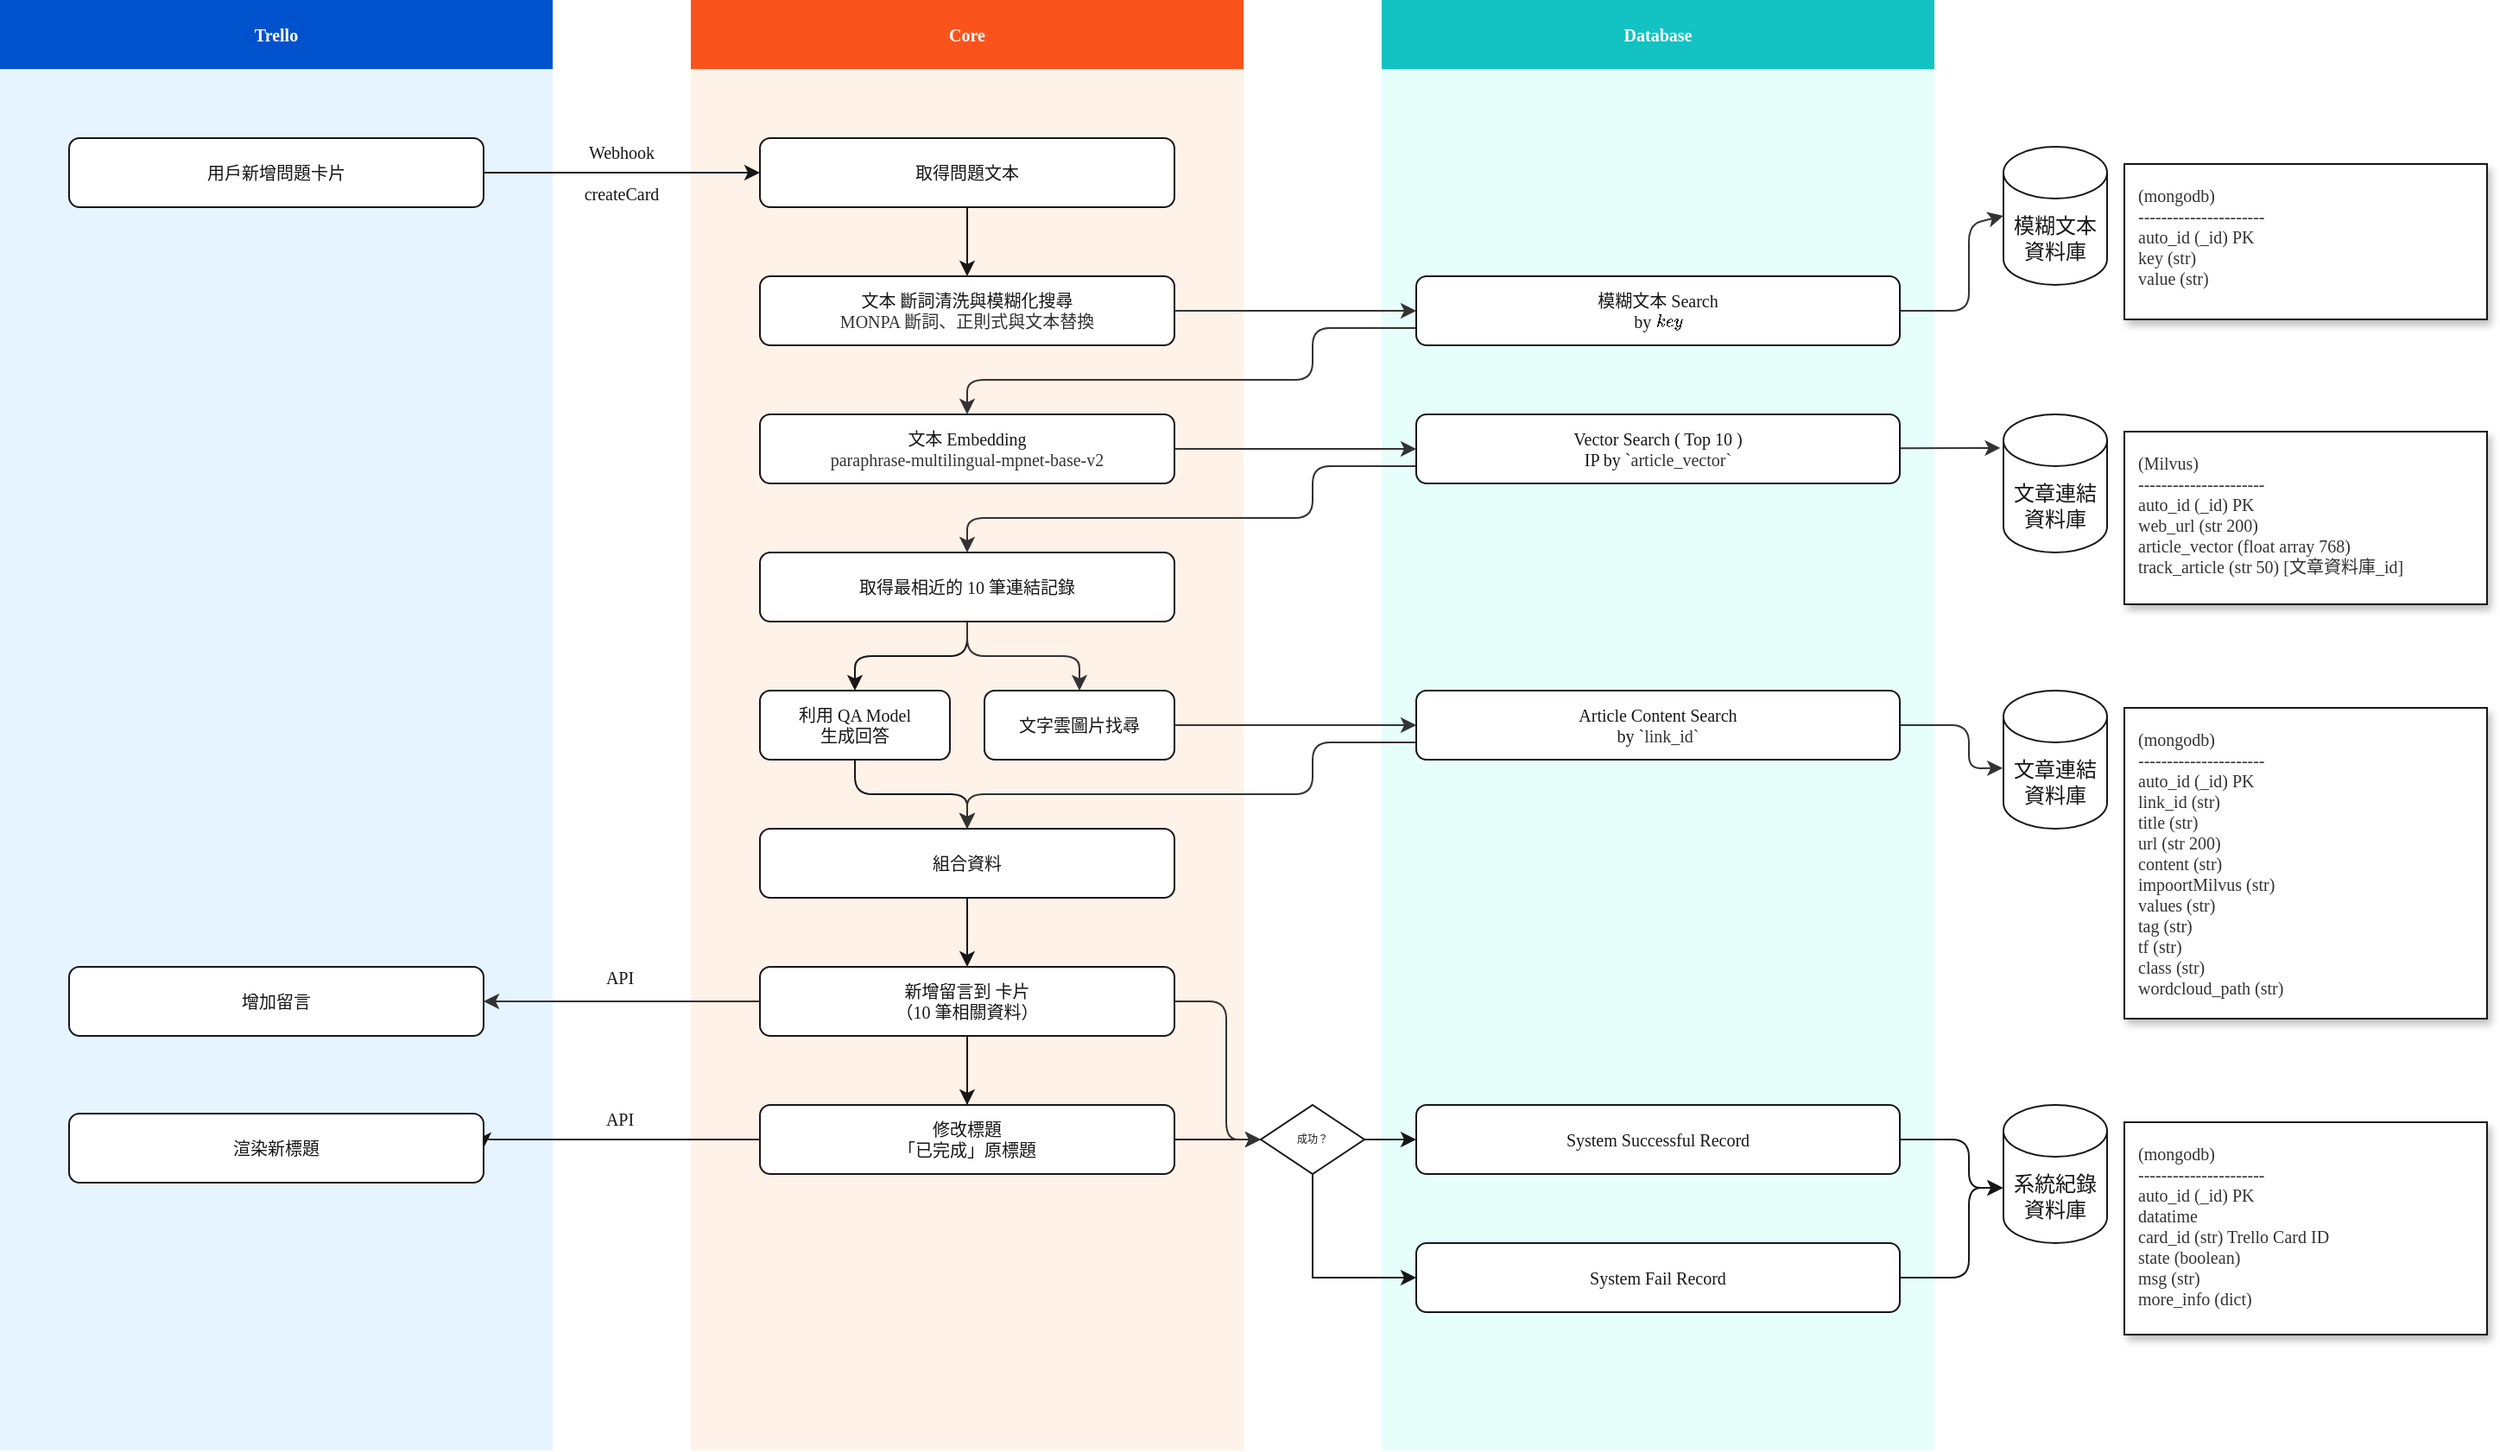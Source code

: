 <mxfile>
    <diagram name="第 1 页" id="9sm9V-_68C3-Qy4svXuR">
        <mxGraphModel dx="867" dy="872" grid="1" gridSize="10" guides="1" tooltips="1" connect="1" arrows="1" fold="1" page="1" pageScale="1" pageWidth="827" pageHeight="1169" background="#ffffff" math="0" shadow="0">
            <root>
                <mxCell id="0"/>
                <mxCell id="1" parent="0"/>
                <mxCell id="V8K_3CjFL63me8gpBaYt-1" value="" style="rounded=0;whiteSpace=wrap;html=1;fillColor=#e6f4ff;strokeColor=none;fontFamily=Verdana;fontSize=10;" parent="1" vertex="1">
                    <mxGeometry x="40" y="200" width="320" height="800" as="geometry"/>
                </mxCell>
                <mxCell id="V8K_3CjFL63me8gpBaYt-2" value="Trello" style="rounded=0;whiteSpace=wrap;html=1;strokeColor=none;fillColor=#0052CC;fontStyle=1;fontColor=#ffffff;fontFamily=Verdana;fontSize=10;" parent="1" vertex="1">
                    <mxGeometry x="40" y="160" width="320" height="40" as="geometry"/>
                </mxCell>
                <mxCell id="V8K_3CjFL63me8gpBaYt-3" value="Core" style="rounded=0;whiteSpace=wrap;html=1;strokeColor=none;fillColor=#FA541C;fontStyle=1;fontColor=#FFFFFF;fontFamily=Verdana;fontSize=10;" parent="1" vertex="1">
                    <mxGeometry x="440" y="160" width="320" height="40" as="geometry"/>
                </mxCell>
                <mxCell id="V8K_3CjFL63me8gpBaYt-4" value="" style="rounded=0;whiteSpace=wrap;html=1;fillColor=#fff2e8;strokeColor=none;fontFamily=Verdana;fontSize=10;" parent="1" vertex="1">
                    <mxGeometry x="440" y="200" width="320" height="800" as="geometry"/>
                </mxCell>
                <mxCell id="V8K_3CjFL63me8gpBaYt-5" value="Database" style="rounded=0;whiteSpace=wrap;html=1;fontStyle=1;fontColor=#FFFFFF;fillColor=#13c2c2;strokeColor=none;fontFamily=Verdana;fontSize=10;" parent="1" vertex="1">
                    <mxGeometry x="840" y="160" width="320" height="40" as="geometry"/>
                </mxCell>
                <mxCell id="V8K_3CjFL63me8gpBaYt-6" value="" style="rounded=0;whiteSpace=wrap;html=1;fillColor=#e6fffb;strokeColor=none;fontFamily=Verdana;fontSize=10;" parent="1" vertex="1">
                    <mxGeometry x="840" y="200" width="320" height="800" as="geometry"/>
                </mxCell>
                <mxCell id="V8K_3CjFL63me8gpBaYt-9" value="" style="edgeStyle=orthogonalEdgeStyle;rounded=0;orthogonalLoop=1;jettySize=auto;html=1;fontFamily=Verdana;fontSize=10;strokeColor=#171717;" parent="1" source="V8K_3CjFL63me8gpBaYt-7" target="V8K_3CjFL63me8gpBaYt-8" edge="1">
                    <mxGeometry relative="1" as="geometry"/>
                </mxCell>
                <mxCell id="V8K_3CjFL63me8gpBaYt-7" value="用戶新增問題卡片" style="rounded=1;whiteSpace=wrap;html=1;fontFamily=Verdana;fontSize=10;fillColor=#FFFFFF;strokeColor=#171717;fontColor=#171717;" parent="1" vertex="1">
                    <mxGeometry x="80" y="240" width="240" height="40" as="geometry"/>
                </mxCell>
                <mxCell id="V8K_3CjFL63me8gpBaYt-11" style="edgeStyle=orthogonalEdgeStyle;rounded=0;orthogonalLoop=1;jettySize=auto;html=1;fontFamily=Verdana;fontSize=10;strokeColor=#171717;entryX=0.5;entryY=0;entryDx=0;entryDy=0;" parent="1" source="V8K_3CjFL63me8gpBaYt-8" target="2" edge="1">
                    <mxGeometry relative="1" as="geometry"/>
                </mxCell>
                <mxCell id="V8K_3CjFL63me8gpBaYt-8" value="取得問題文本" style="whiteSpace=wrap;html=1;rounded=1;fontFamily=Verdana;fontSize=10;fillColor=#FFFFFF;strokeColor=#171717;fontColor=#171717;" parent="1" vertex="1">
                    <mxGeometry x="480" y="240" width="240" height="40" as="geometry"/>
                </mxCell>
                <mxCell id="16" style="edgeStyle=none;rounded=1;html=1;entryX=0;entryY=0.5;entryDx=0;entryDy=0;strokeColor=#333333;" parent="1" source="V8K_3CjFL63me8gpBaYt-10" target="V8K_3CjFL63me8gpBaYt-28" edge="1">
                    <mxGeometry relative="1" as="geometry"/>
                </mxCell>
                <mxCell id="V8K_3CjFL63me8gpBaYt-10" value="文本 Embedding&lt;br style=&quot;font-size: 10px;&quot;&gt;&lt;font color=&quot;#333333&quot; style=&quot;font-size: 10px;&quot;&gt;paraphrase-multilingual-mpnet-base-v2&lt;/font&gt;" style="whiteSpace=wrap;html=1;rounded=1;fontFamily=Verdana;fontSize=10;fillColor=#FFFFFF;strokeColor=#171717;fontColor=#171717;" parent="1" vertex="1">
                    <mxGeometry x="480" y="400" width="240" height="40" as="geometry"/>
                </mxCell>
                <mxCell id="V8K_3CjFL63me8gpBaYt-19" style="edgeStyle=orthogonalEdgeStyle;rounded=1;orthogonalLoop=1;jettySize=auto;html=1;fontFamily=Verdana;fontSize=10;strokeColor=#171717;" parent="1" source="V8K_3CjFL63me8gpBaYt-14" target="V8K_3CjFL63me8gpBaYt-17" edge="1">
                    <mxGeometry relative="1" as="geometry"/>
                </mxCell>
                <mxCell id="11" style="edgeStyle=none;rounded=1;html=1;entryX=0.5;entryY=0;entryDx=0;entryDy=0;strokeColor=#333333;" parent="1" source="V8K_3CjFL63me8gpBaYt-14" target="V8K_3CjFL63me8gpBaYt-18" edge="1">
                    <mxGeometry relative="1" as="geometry">
                        <Array as="points">
                            <mxPoint x="600" y="540"/>
                            <mxPoint x="665" y="540"/>
                        </Array>
                    </mxGeometry>
                </mxCell>
                <mxCell id="12" style="edgeStyle=none;rounded=1;html=1;strokeColor=#333333;entryX=0;entryY=0.5;entryDx=0;entryDy=0;exitX=1;exitY=0.5;exitDx=0;exitDy=0;" parent="1" source="V8K_3CjFL63me8gpBaYt-18" target="3X4MqjeO4IpV3ZYWQY2A-2" edge="1">
                    <mxGeometry relative="1" as="geometry">
                        <Array as="points">
                            <mxPoint x="790" y="580"/>
                        </Array>
                    </mxGeometry>
                </mxCell>
                <mxCell id="V8K_3CjFL63me8gpBaYt-14" value="取得最相近的 10 筆連結記錄" style="whiteSpace=wrap;html=1;rounded=1;fontFamily=Verdana;fontSize=10;fillColor=#FFFFFF;strokeColor=#171717;fontColor=#171717;" parent="1" vertex="1">
                    <mxGeometry x="480" y="480" width="240" height="40" as="geometry"/>
                </mxCell>
                <mxCell id="V8K_3CjFL63me8gpBaYt-24" style="edgeStyle=orthogonalEdgeStyle;rounded=1;orthogonalLoop=1;jettySize=auto;html=1;fontFamily=Verdana;fontSize=10;strokeColor=#171717;" parent="1" source="V8K_3CjFL63me8gpBaYt-17" target="V8K_3CjFL63me8gpBaYt-21" edge="1">
                    <mxGeometry relative="1" as="geometry"/>
                </mxCell>
                <mxCell id="V8K_3CjFL63me8gpBaYt-17" value="利用 QA Model &lt;br style=&quot;font-size: 10px;&quot;&gt;生成回答" style="whiteSpace=wrap;html=1;rounded=1;fontFamily=Verdana;fontSize=10;fillColor=#FFFFFF;strokeColor=#171717;fontColor=#171717;" parent="1" vertex="1">
                    <mxGeometry x="480" y="560" width="110" height="40" as="geometry"/>
                </mxCell>
                <mxCell id="V8K_3CjFL63me8gpBaYt-18" value="文字雲圖片找尋" style="whiteSpace=wrap;html=1;rounded=1;fontFamily=Verdana;fontSize=10;fillColor=#FFFFFF;strokeColor=#171717;fontColor=#171717;" parent="1" vertex="1">
                    <mxGeometry x="610" y="560" width="110" height="40" as="geometry"/>
                </mxCell>
                <mxCell id="V8K_3CjFL63me8gpBaYt-23" style="edgeStyle=orthogonalEdgeStyle;rounded=0;orthogonalLoop=1;jettySize=auto;html=1;entryX=0.5;entryY=0;entryDx=0;entryDy=0;fontFamily=Verdana;fontSize=10;strokeColor=#171717;" parent="1" source="V8K_3CjFL63me8gpBaYt-21" target="V8K_3CjFL63me8gpBaYt-22" edge="1">
                    <mxGeometry relative="1" as="geometry"/>
                </mxCell>
                <mxCell id="V8K_3CjFL63me8gpBaYt-21" value="組合資料" style="whiteSpace=wrap;html=1;rounded=1;fontFamily=Verdana;fontSize=10;fillColor=#FFFFFF;strokeColor=#171717;fontColor=#171717;" parent="1" vertex="1">
                    <mxGeometry x="480" y="640" width="240" height="40" as="geometry"/>
                </mxCell>
                <mxCell id="V8K_3CjFL63me8gpBaYt-27" style="edgeStyle=orthogonalEdgeStyle;rounded=0;orthogonalLoop=1;jettySize=auto;html=1;fontFamily=Verdana;fontSize=10;strokeColor=#171717;" parent="1" source="V8K_3CjFL63me8gpBaYt-22" target="V8K_3CjFL63me8gpBaYt-26" edge="1">
                    <mxGeometry relative="1" as="geometry"/>
                </mxCell>
                <mxCell id="FDVRgcC-wKnDVl125Zgy-19" style="edgeStyle=orthogonalEdgeStyle;rounded=0;orthogonalLoop=1;jettySize=auto;html=1;strokeColor=#171717;" parent="1" source="V8K_3CjFL63me8gpBaYt-22" target="FDVRgcC-wKnDVl125Zgy-16" edge="1">
                    <mxGeometry relative="1" as="geometry">
                        <Array as="points">
                            <mxPoint x="600" y="820"/>
                        </Array>
                    </mxGeometry>
                </mxCell>
                <mxCell id="3" style="edgeStyle=none;rounded=1;html=1;entryX=1;entryY=0.5;entryDx=0;entryDy=0;exitX=0;exitY=0.5;exitDx=0;exitDy=0;strokeColor=#333333;" parent="1" source="V8K_3CjFL63me8gpBaYt-22" target="V8K_3CjFL63me8gpBaYt-38" edge="1">
                    <mxGeometry relative="1" as="geometry">
                        <Array as="points">
                            <mxPoint x="400" y="740"/>
                        </Array>
                    </mxGeometry>
                </mxCell>
                <mxCell id="6" style="edgeStyle=none;rounded=1;html=1;entryX=0;entryY=0.5;entryDx=0;entryDy=0;strokeColor=#333333;exitX=1;exitY=0.5;exitDx=0;exitDy=0;" parent="1" source="V8K_3CjFL63me8gpBaYt-22" target="FDVRgcC-wKnDVl125Zgy-16" edge="1">
                    <mxGeometry relative="1" as="geometry">
                        <Array as="points">
                            <mxPoint x="750" y="740"/>
                            <mxPoint x="750" y="820"/>
                        </Array>
                    </mxGeometry>
                </mxCell>
                <mxCell id="V8K_3CjFL63me8gpBaYt-22" value="新增留言到 卡片&lt;br style=&quot;font-size: 10px;&quot;&gt;（10 筆相關資料）" style="whiteSpace=wrap;html=1;rounded=1;fontFamily=Verdana;fontSize=10;fillColor=#FFFFFF;strokeColor=#171717;fontColor=#171717;" parent="1" vertex="1">
                    <mxGeometry x="480" y="720" width="240" height="40" as="geometry"/>
                </mxCell>
                <mxCell id="V8K_3CjFL63me8gpBaYt-36" style="edgeStyle=orthogonalEdgeStyle;rounded=1;orthogonalLoop=1;jettySize=auto;html=1;fontFamily=Verdana;fontSize=10;strokeColor=#171717;entryX=1;entryY=0.5;entryDx=0;entryDy=0;" parent="1" source="V8K_3CjFL63me8gpBaYt-26" target="V8K_3CjFL63me8gpBaYt-35" edge="1">
                    <mxGeometry relative="1" as="geometry">
                        <Array as="points">
                            <mxPoint x="320" y="820"/>
                        </Array>
                    </mxGeometry>
                </mxCell>
                <mxCell id="V8K_3CjFL63me8gpBaYt-26" value="修改標題&lt;br style=&quot;font-size: 10px;&quot;&gt;「已完成」原標題" style="whiteSpace=wrap;html=1;rounded=1;fontFamily=Verdana;fontSize=10;fillColor=#FFFFFF;strokeColor=#171717;fontColor=#171717;" parent="1" vertex="1">
                    <mxGeometry x="480" y="800" width="240" height="40" as="geometry"/>
                </mxCell>
                <mxCell id="17" style="edgeStyle=none;rounded=1;html=1;exitX=0;exitY=0.75;exitDx=0;exitDy=0;entryX=0.5;entryY=0;entryDx=0;entryDy=0;strokeColor=#333333;" parent="1" source="V8K_3CjFL63me8gpBaYt-28" target="V8K_3CjFL63me8gpBaYt-14" edge="1">
                    <mxGeometry relative="1" as="geometry">
                        <Array as="points">
                            <mxPoint x="800" y="430"/>
                            <mxPoint x="800" y="460"/>
                            <mxPoint x="600" y="460"/>
                        </Array>
                    </mxGeometry>
                </mxCell>
                <mxCell id="21" style="edgeStyle=none;rounded=1;html=1;strokeColor=#333333;entryX=-0.029;entryY=0.243;entryDx=0;entryDy=0;entryPerimeter=0;" parent="1" source="V8K_3CjFL63me8gpBaYt-28" target="13" edge="1">
                    <mxGeometry relative="1" as="geometry">
                        <mxPoint x="1180" y="420" as="targetPoint"/>
                    </mxGeometry>
                </mxCell>
                <mxCell id="V8K_3CjFL63me8gpBaYt-28" value="Vector Search ( Top 10 )&lt;br&gt;IP by `&lt;span style=&quot;color: rgb(51, 51, 51); text-align: left;&quot;&gt;article_vector`&lt;/span&gt;" style="whiteSpace=wrap;html=1;rounded=1;fontFamily=Verdana;fontSize=10;fillColor=#FFFFFF;strokeColor=#171717;fontColor=#171717;" parent="1" vertex="1">
                    <mxGeometry x="860" y="400" width="280" height="40" as="geometry"/>
                </mxCell>
                <mxCell id="V8K_3CjFL63me8gpBaYt-31" value="(mongodb)&lt;br&gt;----------------------&lt;br&gt;auto_id&lt;font&gt; (_id) PK&lt;/font&gt;&lt;br&gt;key&lt;font&gt; (str)&lt;/font&gt;&lt;br&gt;value&lt;font&gt; (str)&lt;/font&gt;&lt;font&gt;&lt;br&gt;&lt;/font&gt;" style="whiteSpace=wrap;html=1;rounded=0;fontFamily=Verdana;fontSize=10;align=left;spacingLeft=8;spacing=0;spacingTop=8;verticalAlign=top;shadow=1;fillColor=#FFFFFF;fontColor=#333333;strokeColor=#171717;" parent="1" vertex="1">
                    <mxGeometry x="1270" y="255" width="210" height="90" as="geometry"/>
                </mxCell>
                <mxCell id="V8K_3CjFL63me8gpBaYt-34" value="Webhook&lt;br&gt;&lt;br&gt;createCard" style="text;html=1;align=center;verticalAlign=middle;whiteSpace=wrap;rounded=0;fontFamily=Verdana;fontSize=10;fontColor=#171717;" parent="1" vertex="1">
                    <mxGeometry x="370" y="245" width="60" height="30" as="geometry"/>
                </mxCell>
                <mxCell id="V8K_3CjFL63me8gpBaYt-35" value="渲染新標題" style="whiteSpace=wrap;html=1;rounded=1;fontFamily=Verdana;fontSize=10;fillColor=#FFFFFF;strokeColor=#171717;fontColor=#171717;" parent="1" vertex="1">
                    <mxGeometry x="80" y="805" width="240" height="40" as="geometry"/>
                </mxCell>
                <mxCell id="V8K_3CjFL63me8gpBaYt-37" value="API&lt;br&gt;&lt;br&gt;&amp;nbsp;" style="text;html=1;strokeColor=none;fillColor=none;align=center;verticalAlign=middle;whiteSpace=wrap;rounded=0;fontFamily=Verdana;fontSize=10;fontColor=#171717;" parent="1" vertex="1">
                    <mxGeometry x="369" y="805" width="60" height="30" as="geometry"/>
                </mxCell>
                <mxCell id="V8K_3CjFL63me8gpBaYt-38" value="增加留言" style="whiteSpace=wrap;html=1;rounded=1;fontFamily=Verdana;fontSize=10;fillColor=#FFFFFF;strokeColor=#171717;fontColor=#171717;" parent="1" vertex="1">
                    <mxGeometry x="80" y="720" width="240" height="40" as="geometry"/>
                </mxCell>
                <mxCell id="V8K_3CjFL63me8gpBaYt-43" value="(mongodb)&lt;br&gt;----------------------&lt;br&gt;auto_id&lt;font&gt; (_id) PK&lt;br&gt;&lt;/font&gt;link_id&amp;nbsp;(str)&lt;br&gt;title&amp;nbsp;(str)&lt;br&gt;url&lt;font&gt; (str 200)&lt;/font&gt;&lt;br&gt;content&amp;nbsp;&lt;font&gt;(str)&lt;/font&gt;&lt;br&gt;impoortMilvus&amp;nbsp;&lt;font&gt;(str)&lt;/font&gt;&lt;br&gt;values&amp;nbsp;&lt;font&gt;(str)&lt;/font&gt;&lt;br&gt;tag&amp;nbsp;&lt;font&gt;(str)&lt;/font&gt;&lt;br&gt;tf&amp;nbsp;&lt;font&gt;(str)&lt;/font&gt;&lt;br&gt;class&amp;nbsp;&lt;font&gt;(str)&lt;/font&gt;&lt;br&gt;wordcloud_path&lt;font style=&quot;border-color: var(--border-color);&quot;&gt;&amp;nbsp;(str)&lt;/font&gt;&lt;font&gt;&lt;br&gt;&lt;/font&gt;" style="whiteSpace=wrap;html=1;rounded=0;fontFamily=Verdana;fontSize=10;spacingLeft=8;align=left;verticalAlign=top;spacingTop=8;spacing=0;glass=0;shadow=1;fillColor=#FFFFFF;fontColor=#333333;strokeColor=#171717;" parent="1" vertex="1">
                    <mxGeometry x="1270" y="570" width="210" height="180" as="geometry"/>
                </mxCell>
                <mxCell id="20" style="edgeStyle=none;rounded=1;html=1;entryX=-0.007;entryY=0.561;entryDx=0;entryDy=0;entryPerimeter=0;strokeColor=#333333;exitX=1;exitY=0.5;exitDx=0;exitDy=0;" parent="1" source="3X4MqjeO4IpV3ZYWQY2A-2" target="FDVRgcC-wKnDVl125Zgy-4" edge="1">
                    <mxGeometry relative="1" as="geometry">
                        <Array as="points">
                            <mxPoint x="1180" y="580"/>
                            <mxPoint x="1180" y="605"/>
                        </Array>
                    </mxGeometry>
                </mxCell>
                <mxCell id="22" style="edgeStyle=none;rounded=1;html=1;entryX=0.5;entryY=0;entryDx=0;entryDy=0;strokeColor=#333333;exitX=0;exitY=0.75;exitDx=0;exitDy=0;" parent="1" source="3X4MqjeO4IpV3ZYWQY2A-2" target="V8K_3CjFL63me8gpBaYt-21" edge="1">
                    <mxGeometry relative="1" as="geometry">
                        <Array as="points">
                            <mxPoint x="800" y="590"/>
                            <mxPoint x="800" y="620"/>
                            <mxPoint x="600" y="620"/>
                        </Array>
                    </mxGeometry>
                </mxCell>
                <mxCell id="3X4MqjeO4IpV3ZYWQY2A-2" value="Article Content Search&lt;br&gt;by `&lt;span style=&quot;color: rgb(51, 51, 51); text-align: left;&quot;&gt;link_id`&lt;/span&gt;" style="whiteSpace=wrap;html=1;rounded=1;fontFamily=Verdana;fontSize=10;fillColor=#FFFFFF;strokeColor=#171717;fontColor=#171717;" parent="1" vertex="1">
                    <mxGeometry x="860" y="560" width="280" height="40" as="geometry"/>
                </mxCell>
                <mxCell id="V8K_3CjFL63me8gpBaYt-40" value="API&lt;br&gt;&lt;br&gt;&amp;nbsp;" style="text;html=1;strokeColor=none;fillColor=none;align=center;verticalAlign=middle;whiteSpace=wrap;rounded=0;fontFamily=Verdana;fontSize=10;rotation=0;fontColor=#171717;" parent="1" vertex="1">
                    <mxGeometry x="364" y="723" width="70" height="30" as="geometry"/>
                </mxCell>
                <mxCell id="FDVRgcC-wKnDVl125Zgy-2" value="&lt;font style=&quot;font-size: 12px;&quot;&gt;模糊文本&lt;/font&gt;&lt;br&gt;資料庫" style="shape=cylinder3;whiteSpace=wrap;html=1;boundedLbl=1;backgroundOutline=1;size=15;fillColor=#FFFFFF;strokeColor=#171717;fontColor=#171717;fontFamily=Helvetica;" parent="1" vertex="1">
                    <mxGeometry x="1200" y="245" width="60" height="80" as="geometry"/>
                </mxCell>
                <mxCell id="FDVRgcC-wKnDVl125Zgy-4" value="文章連結資料庫" style="shape=cylinder3;whiteSpace=wrap;html=1;boundedLbl=1;backgroundOutline=1;size=15;fillColor=#FFFFFF;strokeColor=#171717;fontColor=#171717;" parent="1" vertex="1">
                    <mxGeometry x="1200" y="560" width="60" height="80" as="geometry"/>
                </mxCell>
                <mxCell id="FDVRgcC-wKnDVl125Zgy-9" style="edgeStyle=orthogonalEdgeStyle;rounded=1;orthogonalLoop=1;jettySize=auto;html=1;entryX=-0.005;entryY=0.602;entryDx=0;entryDy=0;entryPerimeter=0;strokeColor=#171717;" parent="1" source="FDVRgcC-wKnDVl125Zgy-5" target="FDVRgcC-wKnDVl125Zgy-6" edge="1">
                    <mxGeometry relative="1" as="geometry">
                        <Array as="points">
                            <mxPoint x="1180" y="820"/>
                            <mxPoint x="1180" y="848"/>
                            <mxPoint x="1200" y="848"/>
                        </Array>
                    </mxGeometry>
                </mxCell>
                <mxCell id="FDVRgcC-wKnDVl125Zgy-5" value="System Successful Record" style="whiteSpace=wrap;html=1;rounded=1;fontFamily=Verdana;fontSize=10;fillColor=#FFFFFF;strokeColor=#171717;fontColor=#171717;" parent="1" vertex="1">
                    <mxGeometry x="860" y="800" width="280" height="40" as="geometry"/>
                </mxCell>
                <mxCell id="FDVRgcC-wKnDVl125Zgy-6" value="系統紀錄資料庫" style="shape=cylinder3;whiteSpace=wrap;html=1;boundedLbl=1;backgroundOutline=1;size=15;fillColor=#FFFFFF;strokeColor=#171717;fontColor=#171717;" parent="1" vertex="1">
                    <mxGeometry x="1200" y="800" width="60" height="80" as="geometry"/>
                </mxCell>
                <mxCell id="FDVRgcC-wKnDVl125Zgy-7" value="(mongodb)&lt;br&gt;----------------------&lt;br&gt;auto_id&lt;font&gt; (_id) PK&lt;/font&gt;&lt;br&gt;datatime&lt;br&gt;card_id&lt;font&gt; (str) Trello Card ID&lt;br&gt;&lt;/font&gt;state&lt;font&gt; (boolean)&lt;/font&gt;&lt;br&gt;msg&lt;font&gt; (str)&lt;br&gt;more_info (dict)&lt;br&gt;&lt;/font&gt;" style="whiteSpace=wrap;html=1;rounded=0;fontFamily=Verdana;fontSize=10;spacingLeft=8;align=left;verticalAlign=top;spacingTop=8;spacing=0;glass=0;shadow=1;fillColor=#FFFFFF;fontColor=#333333;strokeColor=#171717;" parent="1" vertex="1">
                    <mxGeometry x="1270" y="810" width="210" height="123" as="geometry"/>
                </mxCell>
                <mxCell id="FDVRgcC-wKnDVl125Zgy-10" style="edgeStyle=orthogonalEdgeStyle;rounded=1;orthogonalLoop=1;jettySize=auto;html=1;entryX=-0.005;entryY=0.6;entryDx=0;entryDy=0;entryPerimeter=0;strokeColor=#171717;" parent="1" source="FDVRgcC-wKnDVl125Zgy-8" target="FDVRgcC-wKnDVl125Zgy-6" edge="1">
                    <mxGeometry relative="1" as="geometry">
                        <mxPoint x="1190" y="770" as="targetPoint"/>
                        <Array as="points">
                            <mxPoint x="1180" y="900"/>
                            <mxPoint x="1180" y="848"/>
                        </Array>
                    </mxGeometry>
                </mxCell>
                <mxCell id="FDVRgcC-wKnDVl125Zgy-8" value="System Fail Record" style="whiteSpace=wrap;html=1;rounded=1;fontFamily=Verdana;fontSize=10;fillColor=#FFFFFF;strokeColor=#171717;fontColor=#171717;" parent="1" vertex="1">
                    <mxGeometry x="860" y="880" width="280" height="40" as="geometry"/>
                </mxCell>
                <mxCell id="FDVRgcC-wKnDVl125Zgy-17" style="edgeStyle=orthogonalEdgeStyle;rounded=1;orthogonalLoop=1;jettySize=auto;html=1;entryX=0;entryY=0.5;entryDx=0;entryDy=0;strokeColor=#171717;exitX=1;exitY=0.5;exitDx=0;exitDy=0;" parent="1" source="FDVRgcC-wKnDVl125Zgy-16" target="FDVRgcC-wKnDVl125Zgy-5" edge="1">
                    <mxGeometry relative="1" as="geometry">
                        <Array as="points"/>
                    </mxGeometry>
                </mxCell>
                <mxCell id="FDVRgcC-wKnDVl125Zgy-18" style="edgeStyle=orthogonalEdgeStyle;rounded=0;orthogonalLoop=1;jettySize=auto;html=1;entryX=0;entryY=0.5;entryDx=0;entryDy=0;strokeColor=#171717;" parent="1" source="FDVRgcC-wKnDVl125Zgy-16" target="FDVRgcC-wKnDVl125Zgy-8" edge="1">
                    <mxGeometry relative="1" as="geometry">
                        <Array as="points">
                            <mxPoint x="800" y="820"/>
                        </Array>
                    </mxGeometry>
                </mxCell>
                <mxCell id="FDVRgcC-wKnDVl125Zgy-16" value="成功？" style="rhombus;whiteSpace=wrap;html=1;fontSize=6;fillColor=#FFFFFF;strokeColor=#171717;fontColor=#171717;" parent="1" vertex="1">
                    <mxGeometry x="770" y="800" width="60" height="40" as="geometry"/>
                </mxCell>
                <mxCell id="8" style="edgeStyle=none;rounded=1;html=1;strokeColor=#333333;" parent="1" source="2" target="18" edge="1">
                    <mxGeometry relative="1" as="geometry"/>
                </mxCell>
                <mxCell id="2" value="文本 斷詞清洗與模糊化搜尋&lt;br&gt;&lt;font color=&quot;#333333&quot;&gt;MONPA 斷詞、正則式與文本替換&lt;/font&gt;" style="whiteSpace=wrap;html=1;rounded=1;fontFamily=Verdana;fontSize=10;fillColor=#FFFFFF;strokeColor=#171717;fontColor=#171717;" parent="1" vertex="1">
                    <mxGeometry x="480" y="320" width="240" height="40" as="geometry"/>
                </mxCell>
                <mxCell id="13" value="文章連結資料庫" style="shape=cylinder3;whiteSpace=wrap;html=1;boundedLbl=1;backgroundOutline=1;size=15;fillColor=#FFFFFF;strokeColor=#171717;fontColor=#171717;fontFamily=Helvetica;" parent="1" vertex="1">
                    <mxGeometry x="1200" y="400" width="60" height="80" as="geometry"/>
                </mxCell>
                <mxCell id="14" value="(Milvus)&lt;br&gt;----------------------&lt;br&gt;auto_id&lt;font&gt; (_id) PK&lt;/font&gt;&lt;br&gt;web_url&lt;font&gt; (str 200)&lt;/font&gt;&lt;br&gt;article_vector&lt;font&gt; (float array 768)&lt;/font&gt;&lt;br&gt;track_article&lt;font&gt; (str 50) [文章資料庫_id]&lt;br&gt;&lt;/font&gt;" style="whiteSpace=wrap;html=1;rounded=0;fontFamily=Verdana;fontSize=10;align=left;spacingLeft=8;spacing=0;spacingTop=8;verticalAlign=top;shadow=1;fillColor=#FFFFFF;fontColor=#333333;strokeColor=#171717;" parent="1" vertex="1">
                    <mxGeometry x="1270" y="410" width="210" height="100" as="geometry"/>
                </mxCell>
                <mxCell id="19" style="edgeStyle=none;rounded=1;html=1;entryX=0.5;entryY=0;entryDx=0;entryDy=0;strokeColor=#333333;exitX=0;exitY=0.75;exitDx=0;exitDy=0;" parent="1" source="18" target="V8K_3CjFL63me8gpBaYt-10" edge="1">
                    <mxGeometry relative="1" as="geometry">
                        <Array as="points">
                            <mxPoint x="800" y="350"/>
                            <mxPoint x="800" y="380"/>
                            <mxPoint x="600" y="380"/>
                        </Array>
                    </mxGeometry>
                </mxCell>
                <mxCell id="23" style="edgeStyle=none;rounded=1;html=1;entryX=0;entryY=0.5;entryDx=0;entryDy=0;entryPerimeter=0;strokeColor=#333333;fontFamily=Helvetica;fontSize=12;exitX=1;exitY=0.5;exitDx=0;exitDy=0;" parent="1" source="18" target="FDVRgcC-wKnDVl125Zgy-2" edge="1">
                    <mxGeometry relative="1" as="geometry">
                        <Array as="points">
                            <mxPoint x="1180" y="340"/>
                            <mxPoint x="1180" y="290"/>
                        </Array>
                    </mxGeometry>
                </mxCell>
                <mxCell id="18" value="模糊文本 Search&lt;br&gt;by `key`" style="whiteSpace=wrap;html=1;rounded=1;fontFamily=Verdana;fontSize=10;fillColor=#FFFFFF;strokeColor=#171717;fontColor=#171717;" parent="1" vertex="1">
                    <mxGeometry x="860" y="320" width="280" height="40" as="geometry"/>
                </mxCell>
            </root>
        </mxGraphModel>
    </diagram>
</mxfile>